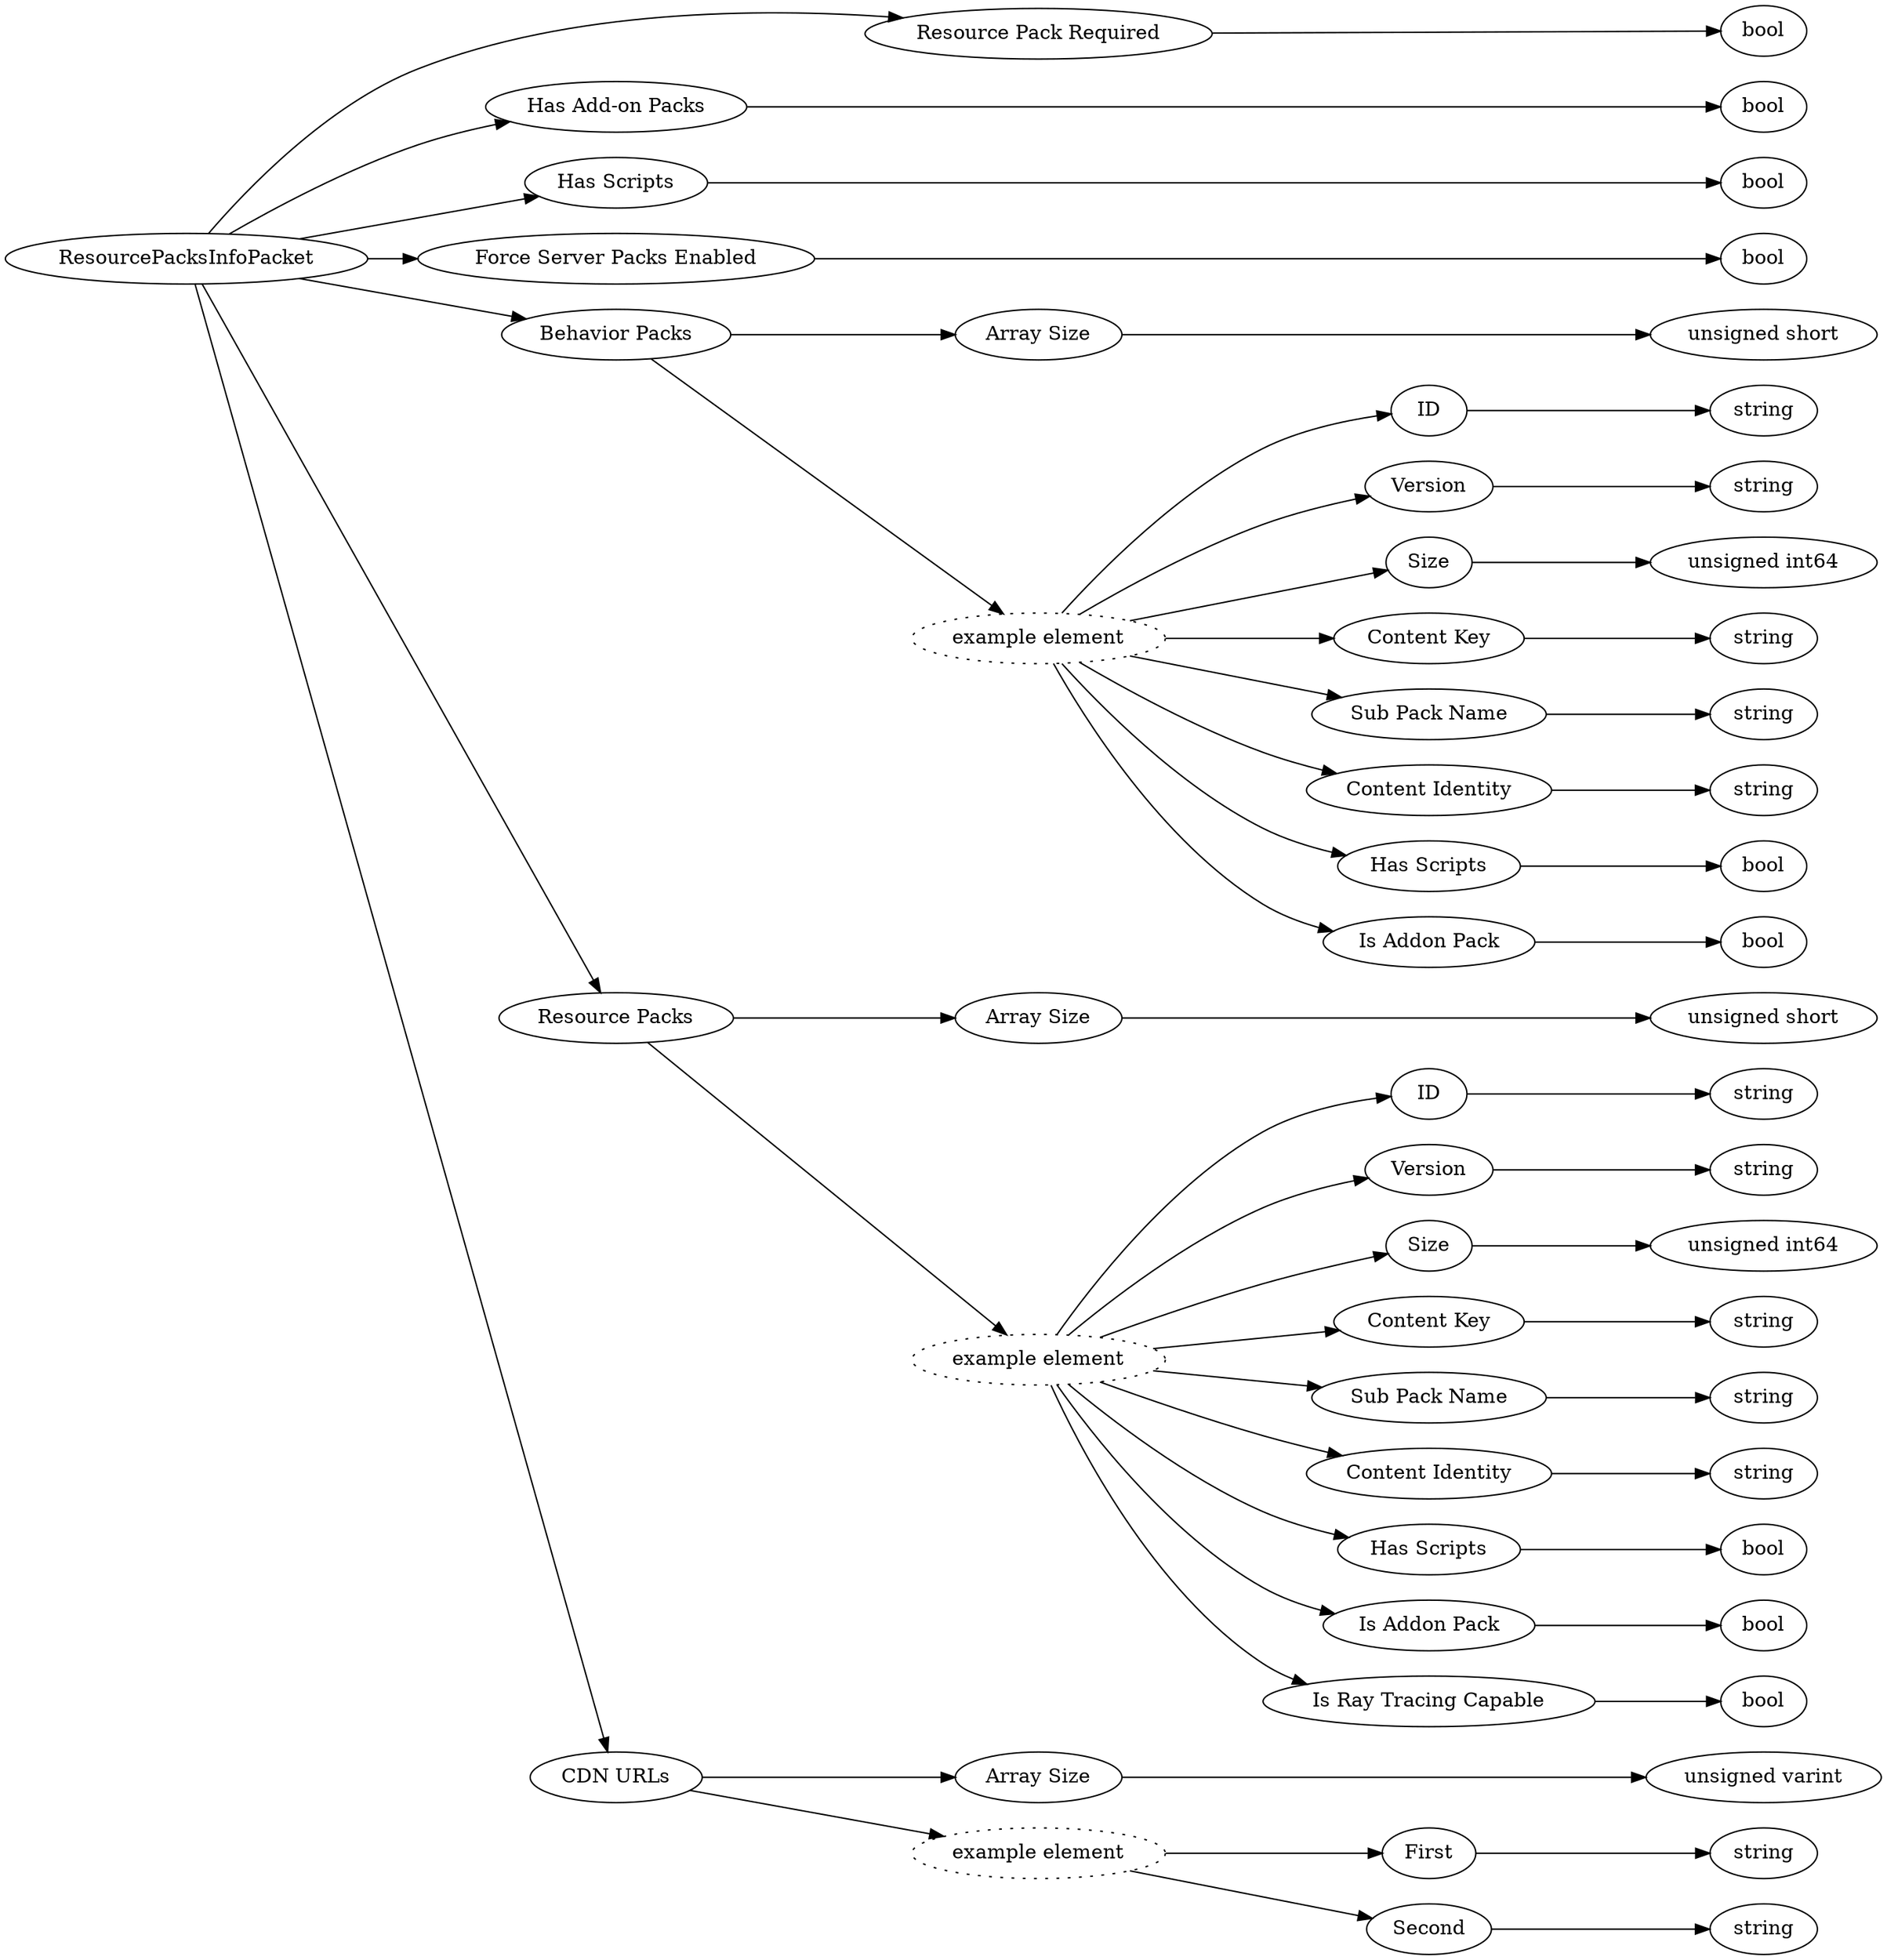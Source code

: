 digraph "ResourcePacksInfoPacket" {
rankdir = LR
0
0 -> 1
1 -> 2
0 -> 3
3 -> 4
0 -> 5
5 -> 6
0 -> 7
7 -> 8
0 -> 9
9 -> 10
10 -> 11
9 -> 12
12 -> 13
13 -> 14
12 -> 15
15 -> 16
12 -> 17
17 -> 18
12 -> 19
19 -> 20
12 -> 21
21 -> 22
12 -> 23
23 -> 24
12 -> 25
25 -> 26
12 -> 27
27 -> 28
0 -> 29
29 -> 30
30 -> 31
29 -> 32
32 -> 33
33 -> 34
32 -> 35
35 -> 36
32 -> 37
37 -> 38
32 -> 39
39 -> 40
32 -> 41
41 -> 42
32 -> 43
43 -> 44
32 -> 45
45 -> 46
32 -> 47
47 -> 48
32 -> 49
49 -> 50
0 -> 51
51 -> 52
52 -> 53
51 -> 54
54 -> 55
55 -> 56
54 -> 57
57 -> 58

0 [label="ResourcePacksInfoPacket",comment="name: \"ResourcePacksInfoPacket\", typeName: \"\", id: 0, branchId: 6, recurseId: -1, attributes: 0, notes: \"\""];
1 [label="Resource Pack Required",comment="name: \"Resource Pack Required\", typeName: \"\", id: 1, branchId: 0, recurseId: -1, attributes: 0, notes: \"\""];
2 [label="bool",comment="name: \"bool\", typeName: \"\", id: 2, branchId: 0, recurseId: -1, attributes: 512, notes: \"\""];
3 [label="Has Add-on Packs",comment="name: \"Has Add-on Packs\", typeName: \"\", id: 3, branchId: 0, recurseId: -1, attributes: 0, notes: \"\""];
4 [label="bool",comment="name: \"bool\", typeName: \"\", id: 4, branchId: 0, recurseId: -1, attributes: 512, notes: \"\""];
5 [label="Has Scripts",comment="name: \"Has Scripts\", typeName: \"\", id: 5, branchId: 0, recurseId: -1, attributes: 0, notes: \"\""];
6 [label="bool",comment="name: \"bool\", typeName: \"\", id: 6, branchId: 0, recurseId: -1, attributes: 512, notes: \"\""];
7 [label="Force Server Packs Enabled",comment="name: \"Force Server Packs Enabled\", typeName: \"\", id: 7, branchId: 0, recurseId: -1, attributes: 0, notes: \"\""];
8 [label="bool",comment="name: \"bool\", typeName: \"\", id: 8, branchId: 0, recurseId: -1, attributes: 512, notes: \"\""];
9 [label="Behavior Packs",comment="name: \"Behavior Packs\", typeName: \"\", id: 9, branchId: 0, recurseId: -1, attributes: 8, notes: \"\""];
10 [label="Array Size",comment="name: \"Array Size\", typeName: \"\", id: 10, branchId: 0, recurseId: -1, attributes: 0, notes: \"\""];
11 [label="unsigned short",comment="name: \"unsigned short\", typeName: \"\", id: 11, branchId: 0, recurseId: -1, attributes: 512, notes: \"\""];
12 [label="example element",style=dotted,comment="name: \"example element\", typeName: \"\", id: 12, branchId: 0, recurseId: -1, attributes: 16, notes: \"\""];
13 [label="ID",comment="name: \"ID\", typeName: \"\", id: 13, branchId: 0, recurseId: -1, attributes: 0, notes: \"\""];
14 [label="string",comment="name: \"string\", typeName: \"\", id: 14, branchId: 0, recurseId: -1, attributes: 512, notes: \"\""];
15 [label="Version",comment="name: \"Version\", typeName: \"\", id: 15, branchId: 0, recurseId: -1, attributes: 0, notes: \"\""];
16 [label="string",comment="name: \"string\", typeName: \"\", id: 16, branchId: 0, recurseId: -1, attributes: 512, notes: \"\""];
17 [label="Size",comment="name: \"Size\", typeName: \"\", id: 17, branchId: 0, recurseId: -1, attributes: 0, notes: \"\""];
18 [label="unsigned int64",comment="name: \"unsigned int64\", typeName: \"\", id: 18, branchId: 0, recurseId: -1, attributes: 512, notes: \"\""];
19 [label="Content Key",comment="name: \"Content Key\", typeName: \"\", id: 19, branchId: 0, recurseId: -1, attributes: 0, notes: \"\""];
20 [label="string",comment="name: \"string\", typeName: \"\", id: 20, branchId: 0, recurseId: -1, attributes: 512, notes: \"\""];
21 [label="Sub Pack Name",comment="name: \"Sub Pack Name\", typeName: \"\", id: 21, branchId: 0, recurseId: -1, attributes: 0, notes: \"\""];
22 [label="string",comment="name: \"string\", typeName: \"\", id: 22, branchId: 0, recurseId: -1, attributes: 512, notes: \"\""];
23 [label="Content Identity",comment="name: \"Content Identity\", typeName: \"\", id: 23, branchId: 0, recurseId: -1, attributes: 0, notes: \"\""];
24 [label="string",comment="name: \"string\", typeName: \"\", id: 24, branchId: 0, recurseId: -1, attributes: 512, notes: \"\""];
25 [label="Has Scripts",comment="name: \"Has Scripts\", typeName: \"\", id: 25, branchId: 0, recurseId: -1, attributes: 0, notes: \"\""];
26 [label="bool",comment="name: \"bool\", typeName: \"\", id: 26, branchId: 0, recurseId: -1, attributes: 512, notes: \"\""];
27 [label="Is Addon Pack",comment="name: \"Is Addon Pack\", typeName: \"\", id: 27, branchId: 0, recurseId: -1, attributes: 0, notes: \"Indicates this pack is part of an Add-On. Helps clients determine if the pack must be downloaded to join the server as Add-On packs are required to play without issues.\""];
28 [label="bool",comment="name: \"bool\", typeName: \"\", id: 28, branchId: 0, recurseId: -1, attributes: 512, notes: \"\""];
29 [label="Resource Packs",comment="name: \"Resource Packs\", typeName: \"\", id: 29, branchId: 0, recurseId: -1, attributes: 8, notes: \"\""];
30 [label="Array Size",comment="name: \"Array Size\", typeName: \"\", id: 30, branchId: 0, recurseId: -1, attributes: 0, notes: \"\""];
31 [label="unsigned short",comment="name: \"unsigned short\", typeName: \"\", id: 31, branchId: 0, recurseId: -1, attributes: 512, notes: \"\""];
32 [label="example element",style=dotted,comment="name: \"example element\", typeName: \"\", id: 32, branchId: 0, recurseId: -1, attributes: 16, notes: \"\""];
33 [label="ID",comment="name: \"ID\", typeName: \"\", id: 33, branchId: 0, recurseId: -1, attributes: 0, notes: \"\""];
34 [label="string",comment="name: \"string\", typeName: \"\", id: 34, branchId: 0, recurseId: -1, attributes: 512, notes: \"\""];
35 [label="Version",comment="name: \"Version\", typeName: \"\", id: 35, branchId: 0, recurseId: -1, attributes: 0, notes: \"\""];
36 [label="string",comment="name: \"string\", typeName: \"\", id: 36, branchId: 0, recurseId: -1, attributes: 512, notes: \"\""];
37 [label="Size",comment="name: \"Size\", typeName: \"\", id: 37, branchId: 0, recurseId: -1, attributes: 0, notes: \"\""];
38 [label="unsigned int64",comment="name: \"unsigned int64\", typeName: \"\", id: 38, branchId: 0, recurseId: -1, attributes: 512, notes: \"\""];
39 [label="Content Key",comment="name: \"Content Key\", typeName: \"\", id: 39, branchId: 0, recurseId: -1, attributes: 0, notes: \"\""];
40 [label="string",comment="name: \"string\", typeName: \"\", id: 40, branchId: 0, recurseId: -1, attributes: 512, notes: \"\""];
41 [label="Sub Pack Name",comment="name: \"Sub Pack Name\", typeName: \"\", id: 41, branchId: 0, recurseId: -1, attributes: 0, notes: \"\""];
42 [label="string",comment="name: \"string\", typeName: \"\", id: 42, branchId: 0, recurseId: -1, attributes: 512, notes: \"\""];
43 [label="Content Identity",comment="name: \"Content Identity\", typeName: \"\", id: 43, branchId: 0, recurseId: -1, attributes: 0, notes: \"\""];
44 [label="string",comment="name: \"string\", typeName: \"\", id: 44, branchId: 0, recurseId: -1, attributes: 512, notes: \"\""];
45 [label="Has Scripts",comment="name: \"Has Scripts\", typeName: \"\", id: 45, branchId: 0, recurseId: -1, attributes: 0, notes: \"\""];
46 [label="bool",comment="name: \"bool\", typeName: \"\", id: 46, branchId: 0, recurseId: -1, attributes: 512, notes: \"\""];
47 [label="Is Addon Pack",comment="name: \"Is Addon Pack\", typeName: \"\", id: 47, branchId: 0, recurseId: -1, attributes: 0, notes: \"Indicates this pack is part of an Add-On. Helps clients determine if the pack must be downloaded to join the server as Add-On packs are required to play without issues.\""];
48 [label="bool",comment="name: \"bool\", typeName: \"\", id: 48, branchId: 0, recurseId: -1, attributes: 512, notes: \"\""];
49 [label="Is Ray Tracing Capable",comment="name: \"Is Ray Tracing Capable\", typeName: \"\", id: 49, branchId: 0, recurseId: -1, attributes: 0, notes: \"\""];
50 [label="bool",comment="name: \"bool\", typeName: \"\", id: 50, branchId: 0, recurseId: -1, attributes: 512, notes: \"\""];
51 [label="CDN URLs",comment="name: \"CDN URLs\", typeName: \"\", id: 51, branchId: 0, recurseId: -1, attributes: 8, notes: \"\""];
52 [label="Array Size",comment="name: \"Array Size\", typeName: \"\", id: 52, branchId: 0, recurseId: -1, attributes: 0, notes: \"\""];
53 [label="unsigned varint",comment="name: \"unsigned varint\", typeName: \"\", id: 53, branchId: 0, recurseId: -1, attributes: 512, notes: \"\""];
54 [label="example element",style=dotted,comment="name: \"example element\", typeName: \"\", id: 54, branchId: 0, recurseId: -1, attributes: 16, notes: \"\""];
55 [label="First",comment="name: \"First\", typeName: \"\", id: 55, branchId: 0, recurseId: -1, attributes: 0, notes: \"\""];
56 [label="string",comment="name: \"string\", typeName: \"\", id: 56, branchId: 0, recurseId: -1, attributes: 512, notes: \"\""];
57 [label="Second",comment="name: \"Second\", typeName: \"\", id: 57, branchId: 0, recurseId: -1, attributes: 0, notes: \"\""];
58 [label="string",comment="name: \"string\", typeName: \"\", id: 58, branchId: 0, recurseId: -1, attributes: 512, notes: \"\""];
{ rank = max;2;4;6;8;11;14;16;18;20;22;24;26;28;31;34;36;38;40;42;44;46;48;50;53;56;58}

}
